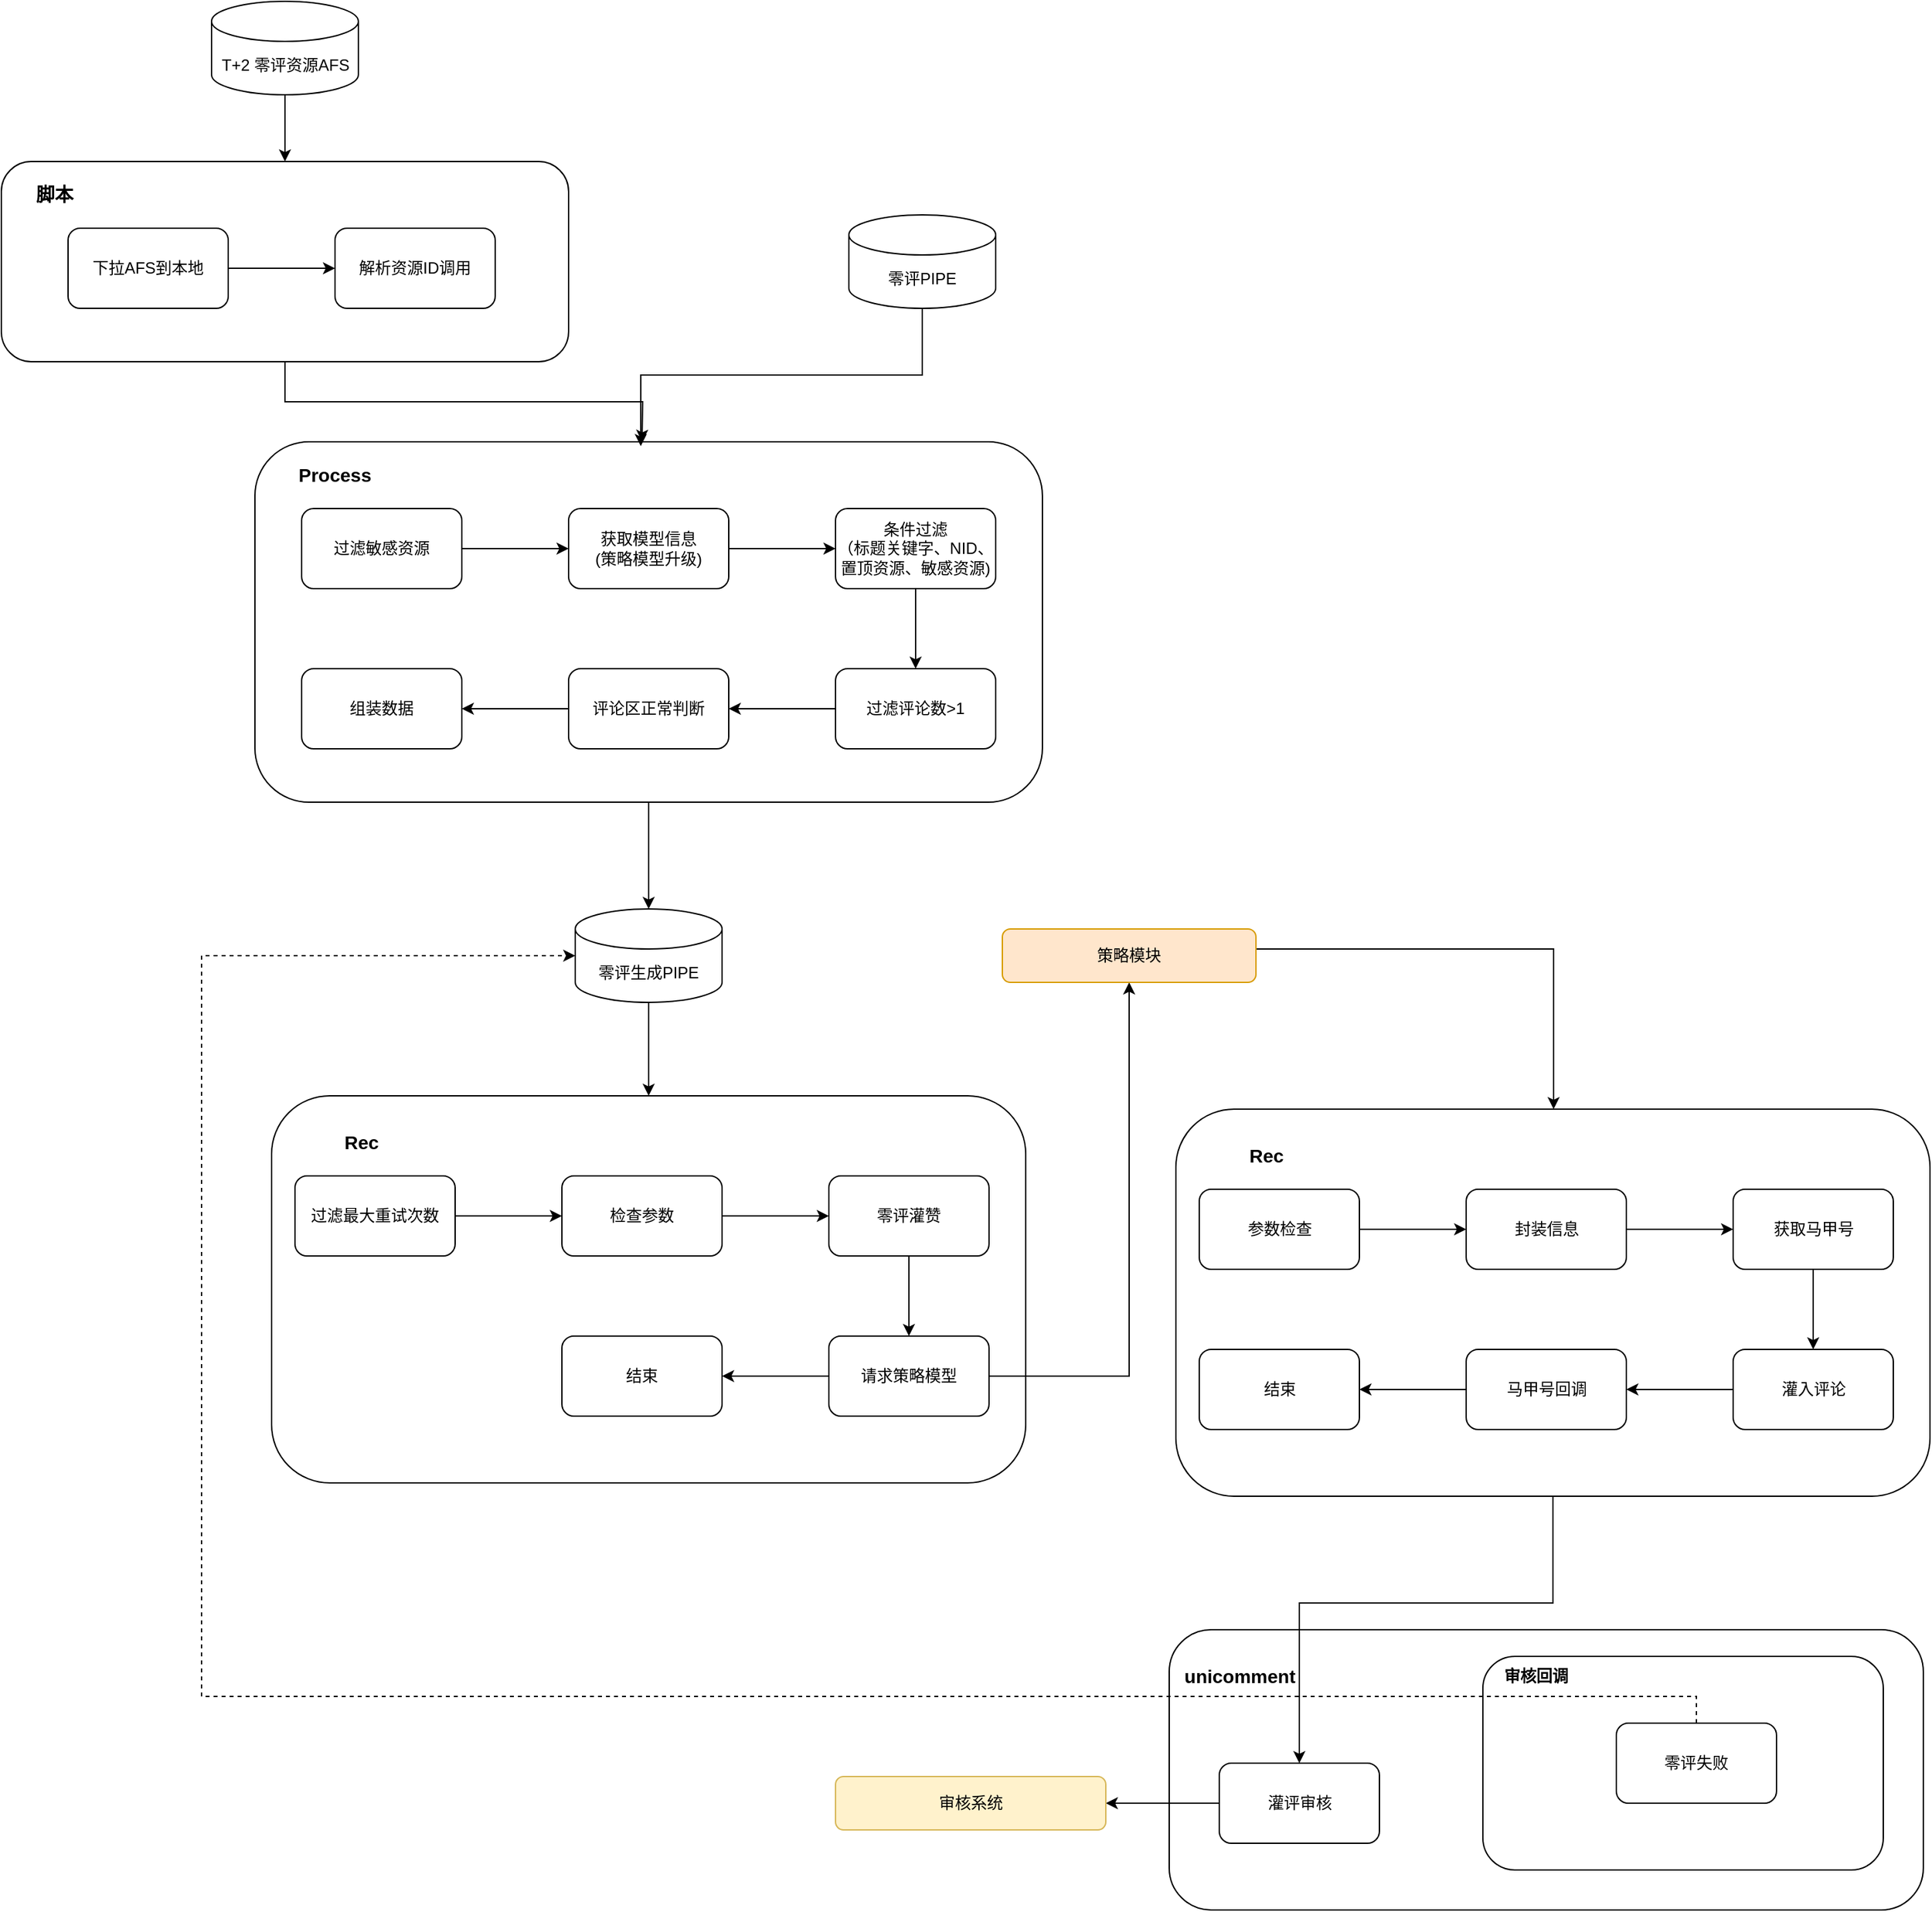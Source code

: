 <mxfile version="28.2.3">
  <diagram id="prtHgNgQTEPvFCAcTncT" name="Page-1">
    <mxGraphModel dx="946" dy="1779" grid="1" gridSize="10" guides="1" tooltips="1" connect="1" arrows="1" fold="1" page="1" pageScale="1" pageWidth="827" pageHeight="1169" math="0" shadow="0">
      <root>
        <mxCell id="0" />
        <mxCell id="1" parent="0" />
        <mxCell id="j_qm16xbXS9vsEX-Bplc-62" value="" style="rounded=1;whiteSpace=wrap;html=1;" vertex="1" parent="1">
          <mxGeometry x="1395" y="960" width="565" height="210" as="geometry" />
        </mxCell>
        <mxCell id="j_qm16xbXS9vsEX-Bplc-20" style="edgeStyle=orthogonalEdgeStyle;rounded=0;orthogonalLoop=1;jettySize=auto;html=1;" edge="1" parent="1" source="j_qm16xbXS9vsEX-Bplc-2" target="j_qm16xbXS9vsEX-Bplc-19">
          <mxGeometry relative="1" as="geometry" />
        </mxCell>
        <mxCell id="j_qm16xbXS9vsEX-Bplc-2" value="" style="rounded=1;whiteSpace=wrap;html=1;" vertex="1" parent="1">
          <mxGeometry x="710" y="70" width="590" height="270" as="geometry" />
        </mxCell>
        <mxCell id="j_qm16xbXS9vsEX-Bplc-6" style="edgeStyle=orthogonalEdgeStyle;rounded=0;orthogonalLoop=1;jettySize=auto;html=1;entryX=0.49;entryY=0.012;entryDx=0;entryDy=0;entryPerimeter=0;" edge="1" parent="1" source="j_qm16xbXS9vsEX-Bplc-3" target="j_qm16xbXS9vsEX-Bplc-2">
          <mxGeometry relative="1" as="geometry" />
        </mxCell>
        <mxCell id="j_qm16xbXS9vsEX-Bplc-3" value="零评PIPE" style="shape=cylinder3;whiteSpace=wrap;html=1;boundedLbl=1;backgroundOutline=1;size=15;" vertex="1" parent="1">
          <mxGeometry x="1155" y="-100" width="110" height="70" as="geometry" />
        </mxCell>
        <mxCell id="j_qm16xbXS9vsEX-Bplc-9" value="" style="edgeStyle=orthogonalEdgeStyle;rounded=0;orthogonalLoop=1;jettySize=auto;html=1;" edge="1" parent="1" source="j_qm16xbXS9vsEX-Bplc-5" target="j_qm16xbXS9vsEX-Bplc-8">
          <mxGeometry relative="1" as="geometry" />
        </mxCell>
        <mxCell id="j_qm16xbXS9vsEX-Bplc-5" value="过滤敏感资源" style="rounded=1;whiteSpace=wrap;html=1;" vertex="1" parent="1">
          <mxGeometry x="745" y="120" width="120" height="60" as="geometry" />
        </mxCell>
        <mxCell id="j_qm16xbXS9vsEX-Bplc-7" value="&lt;b&gt;&lt;font style=&quot;font-size: 14px;&quot;&gt;Process&lt;/font&gt;&lt;/b&gt;" style="text;html=1;align=center;verticalAlign=middle;whiteSpace=wrap;rounded=0;" vertex="1" parent="1">
          <mxGeometry x="740" y="80" width="60" height="30" as="geometry" />
        </mxCell>
        <mxCell id="j_qm16xbXS9vsEX-Bplc-11" value="" style="edgeStyle=orthogonalEdgeStyle;rounded=0;orthogonalLoop=1;jettySize=auto;html=1;" edge="1" parent="1" source="j_qm16xbXS9vsEX-Bplc-8" target="j_qm16xbXS9vsEX-Bplc-10">
          <mxGeometry relative="1" as="geometry" />
        </mxCell>
        <mxCell id="j_qm16xbXS9vsEX-Bplc-8" value="获取模型信息&lt;div&gt;(策略模型升级)&lt;/div&gt;" style="rounded=1;whiteSpace=wrap;html=1;" vertex="1" parent="1">
          <mxGeometry x="945" y="120" width="120" height="60" as="geometry" />
        </mxCell>
        <mxCell id="j_qm16xbXS9vsEX-Bplc-13" value="" style="edgeStyle=orthogonalEdgeStyle;rounded=0;orthogonalLoop=1;jettySize=auto;html=1;" edge="1" parent="1" source="j_qm16xbXS9vsEX-Bplc-10" target="j_qm16xbXS9vsEX-Bplc-12">
          <mxGeometry relative="1" as="geometry" />
        </mxCell>
        <mxCell id="j_qm16xbXS9vsEX-Bplc-10" value="条件过滤&lt;div&gt;（标题关键字、NID、置顶资源、敏感资源)&lt;/div&gt;" style="rounded=1;whiteSpace=wrap;html=1;" vertex="1" parent="1">
          <mxGeometry x="1145" y="120" width="120" height="60" as="geometry" />
        </mxCell>
        <mxCell id="j_qm16xbXS9vsEX-Bplc-15" value="" style="edgeStyle=orthogonalEdgeStyle;rounded=0;orthogonalLoop=1;jettySize=auto;html=1;" edge="1" parent="1" source="j_qm16xbXS9vsEX-Bplc-12" target="j_qm16xbXS9vsEX-Bplc-14">
          <mxGeometry relative="1" as="geometry" />
        </mxCell>
        <mxCell id="j_qm16xbXS9vsEX-Bplc-12" value="过滤评论数&amp;gt;1" style="rounded=1;whiteSpace=wrap;html=1;" vertex="1" parent="1">
          <mxGeometry x="1145" y="240" width="120" height="60" as="geometry" />
        </mxCell>
        <mxCell id="j_qm16xbXS9vsEX-Bplc-17" value="" style="edgeStyle=orthogonalEdgeStyle;rounded=0;orthogonalLoop=1;jettySize=auto;html=1;" edge="1" parent="1" source="j_qm16xbXS9vsEX-Bplc-14" target="j_qm16xbXS9vsEX-Bplc-16">
          <mxGeometry relative="1" as="geometry" />
        </mxCell>
        <mxCell id="j_qm16xbXS9vsEX-Bplc-14" value="评论区正常判断" style="rounded=1;whiteSpace=wrap;html=1;" vertex="1" parent="1">
          <mxGeometry x="945" y="240" width="120" height="60" as="geometry" />
        </mxCell>
        <mxCell id="j_qm16xbXS9vsEX-Bplc-16" value="组装数据" style="rounded=1;whiteSpace=wrap;html=1;" vertex="1" parent="1">
          <mxGeometry x="745" y="240" width="120" height="60" as="geometry" />
        </mxCell>
        <mxCell id="j_qm16xbXS9vsEX-Bplc-45" style="edgeStyle=orthogonalEdgeStyle;rounded=0;orthogonalLoop=1;jettySize=auto;html=1;entryX=0.5;entryY=0;entryDx=0;entryDy=0;" edge="1" parent="1" source="j_qm16xbXS9vsEX-Bplc-19" target="j_qm16xbXS9vsEX-Bplc-32">
          <mxGeometry relative="1" as="geometry" />
        </mxCell>
        <mxCell id="j_qm16xbXS9vsEX-Bplc-19" value="零评生成PIPE" style="shape=cylinder3;whiteSpace=wrap;html=1;boundedLbl=1;backgroundOutline=1;size=15;" vertex="1" parent="1">
          <mxGeometry x="950" y="420" width="110" height="70" as="geometry" />
        </mxCell>
        <mxCell id="j_qm16xbXS9vsEX-Bplc-31" style="edgeStyle=orthogonalEdgeStyle;rounded=0;orthogonalLoop=1;jettySize=auto;html=1;" edge="1" parent="1" source="j_qm16xbXS9vsEX-Bplc-22" target="j_qm16xbXS9vsEX-Bplc-23">
          <mxGeometry relative="1" as="geometry" />
        </mxCell>
        <mxCell id="j_qm16xbXS9vsEX-Bplc-22" value="T+2 零评资源AFS" style="shape=cylinder3;whiteSpace=wrap;html=1;boundedLbl=1;backgroundOutline=1;size=15;" vertex="1" parent="1">
          <mxGeometry x="677.5" y="-260" width="110" height="70" as="geometry" />
        </mxCell>
        <mxCell id="j_qm16xbXS9vsEX-Bplc-28" style="edgeStyle=orthogonalEdgeStyle;rounded=0;orthogonalLoop=1;jettySize=auto;html=1;exitX=0.5;exitY=1;exitDx=0;exitDy=0;" edge="1" parent="1" source="j_qm16xbXS9vsEX-Bplc-23">
          <mxGeometry relative="1" as="geometry">
            <mxPoint x="1000" y="70" as="targetPoint" />
          </mxGeometry>
        </mxCell>
        <mxCell id="j_qm16xbXS9vsEX-Bplc-23" value="" style="rounded=1;whiteSpace=wrap;html=1;" vertex="1" parent="1">
          <mxGeometry x="520" y="-140" width="425" height="150" as="geometry" />
        </mxCell>
        <mxCell id="j_qm16xbXS9vsEX-Bplc-24" value="&lt;b&gt;&lt;font style=&quot;font-size: 14px;&quot;&gt;脚本&lt;/font&gt;&lt;/b&gt;" style="text;html=1;align=center;verticalAlign=middle;whiteSpace=wrap;rounded=0;" vertex="1" parent="1">
          <mxGeometry x="530" y="-130" width="60" height="30" as="geometry" />
        </mxCell>
        <mxCell id="j_qm16xbXS9vsEX-Bplc-27" value="" style="edgeStyle=orthogonalEdgeStyle;rounded=0;orthogonalLoop=1;jettySize=auto;html=1;" edge="1" parent="1" source="j_qm16xbXS9vsEX-Bplc-25" target="j_qm16xbXS9vsEX-Bplc-26">
          <mxGeometry relative="1" as="geometry" />
        </mxCell>
        <mxCell id="j_qm16xbXS9vsEX-Bplc-25" value="下拉AFS到本地" style="rounded=1;whiteSpace=wrap;html=1;" vertex="1" parent="1">
          <mxGeometry x="570" y="-90" width="120" height="60" as="geometry" />
        </mxCell>
        <mxCell id="j_qm16xbXS9vsEX-Bplc-26" value="解析资源ID调用" style="rounded=1;whiteSpace=wrap;html=1;" vertex="1" parent="1">
          <mxGeometry x="770" y="-90" width="120" height="60" as="geometry" />
        </mxCell>
        <mxCell id="j_qm16xbXS9vsEX-Bplc-32" value="" style="rounded=1;whiteSpace=wrap;html=1;" vertex="1" parent="1">
          <mxGeometry x="722.5" y="560" width="565" height="290" as="geometry" />
        </mxCell>
        <mxCell id="j_qm16xbXS9vsEX-Bplc-33" value="" style="edgeStyle=orthogonalEdgeStyle;rounded=0;orthogonalLoop=1;jettySize=auto;html=1;" edge="1" parent="1" source="j_qm16xbXS9vsEX-Bplc-34" target="j_qm16xbXS9vsEX-Bplc-37">
          <mxGeometry relative="1" as="geometry" />
        </mxCell>
        <mxCell id="j_qm16xbXS9vsEX-Bplc-34" value="过滤最大重试次数" style="rounded=1;whiteSpace=wrap;html=1;" vertex="1" parent="1">
          <mxGeometry x="740" y="620" width="120" height="60" as="geometry" />
        </mxCell>
        <mxCell id="j_qm16xbXS9vsEX-Bplc-35" value="&lt;span style=&quot;font-size: 14px;&quot;&gt;&lt;b&gt;Rec&lt;/b&gt;&lt;/span&gt;" style="text;html=1;align=center;verticalAlign=middle;whiteSpace=wrap;rounded=0;" vertex="1" parent="1">
          <mxGeometry x="760" y="580" width="60" height="30" as="geometry" />
        </mxCell>
        <mxCell id="j_qm16xbXS9vsEX-Bplc-36" value="" style="edgeStyle=orthogonalEdgeStyle;rounded=0;orthogonalLoop=1;jettySize=auto;html=1;" edge="1" parent="1" source="j_qm16xbXS9vsEX-Bplc-37" target="j_qm16xbXS9vsEX-Bplc-39">
          <mxGeometry relative="1" as="geometry" />
        </mxCell>
        <mxCell id="j_qm16xbXS9vsEX-Bplc-37" value="检查参数" style="rounded=1;whiteSpace=wrap;html=1;" vertex="1" parent="1">
          <mxGeometry x="940" y="620" width="120" height="60" as="geometry" />
        </mxCell>
        <mxCell id="j_qm16xbXS9vsEX-Bplc-38" value="" style="edgeStyle=orthogonalEdgeStyle;rounded=0;orthogonalLoop=1;jettySize=auto;html=1;" edge="1" parent="1" source="j_qm16xbXS9vsEX-Bplc-39" target="j_qm16xbXS9vsEX-Bplc-41">
          <mxGeometry relative="1" as="geometry" />
        </mxCell>
        <mxCell id="j_qm16xbXS9vsEX-Bplc-39" value="零评灌赞" style="rounded=1;whiteSpace=wrap;html=1;" vertex="1" parent="1">
          <mxGeometry x="1140" y="620" width="120" height="60" as="geometry" />
        </mxCell>
        <mxCell id="j_qm16xbXS9vsEX-Bplc-40" value="" style="edgeStyle=orthogonalEdgeStyle;rounded=0;orthogonalLoop=1;jettySize=auto;html=1;" edge="1" parent="1" source="j_qm16xbXS9vsEX-Bplc-41" target="j_qm16xbXS9vsEX-Bplc-43">
          <mxGeometry relative="1" as="geometry" />
        </mxCell>
        <mxCell id="j_qm16xbXS9vsEX-Bplc-46" style="edgeStyle=orthogonalEdgeStyle;rounded=0;orthogonalLoop=1;jettySize=auto;html=1;" edge="1" parent="1" source="j_qm16xbXS9vsEX-Bplc-41" target="j_qm16xbXS9vsEX-Bplc-47">
          <mxGeometry relative="1" as="geometry">
            <mxPoint x="1320" y="470" as="targetPoint" />
          </mxGeometry>
        </mxCell>
        <mxCell id="j_qm16xbXS9vsEX-Bplc-41" value="请求策略模型" style="rounded=1;whiteSpace=wrap;html=1;" vertex="1" parent="1">
          <mxGeometry x="1140" y="740" width="120" height="60" as="geometry" />
        </mxCell>
        <mxCell id="j_qm16xbXS9vsEX-Bplc-43" value="结束" style="rounded=1;whiteSpace=wrap;html=1;" vertex="1" parent="1">
          <mxGeometry x="940" y="740" width="120" height="60" as="geometry" />
        </mxCell>
        <mxCell id="j_qm16xbXS9vsEX-Bplc-61" style="edgeStyle=orthogonalEdgeStyle;rounded=0;orthogonalLoop=1;jettySize=auto;html=1;" edge="1" parent="1" source="j_qm16xbXS9vsEX-Bplc-47" target="j_qm16xbXS9vsEX-Bplc-48">
          <mxGeometry relative="1" as="geometry">
            <Array as="points">
              <mxPoint x="1683" y="450" />
            </Array>
          </mxGeometry>
        </mxCell>
        <mxCell id="j_qm16xbXS9vsEX-Bplc-47" value="策略模块" style="rounded=1;whiteSpace=wrap;html=1;fillColor=#ffe6cc;strokeColor=#d79b00;" vertex="1" parent="1">
          <mxGeometry x="1270" y="435" width="190" height="40" as="geometry" />
        </mxCell>
        <mxCell id="j_qm16xbXS9vsEX-Bplc-74" style="edgeStyle=orthogonalEdgeStyle;rounded=0;orthogonalLoop=1;jettySize=auto;html=1;entryX=0.5;entryY=0;entryDx=0;entryDy=0;" edge="1" parent="1" source="j_qm16xbXS9vsEX-Bplc-48" target="j_qm16xbXS9vsEX-Bplc-73">
          <mxGeometry relative="1" as="geometry">
            <Array as="points">
              <mxPoint x="1683" y="940" />
              <mxPoint x="1493" y="940" />
            </Array>
          </mxGeometry>
        </mxCell>
        <mxCell id="j_qm16xbXS9vsEX-Bplc-48" value="" style="rounded=1;whiteSpace=wrap;html=1;" vertex="1" parent="1">
          <mxGeometry x="1400" y="570" width="565" height="290" as="geometry" />
        </mxCell>
        <mxCell id="j_qm16xbXS9vsEX-Bplc-49" value="" style="edgeStyle=orthogonalEdgeStyle;rounded=0;orthogonalLoop=1;jettySize=auto;html=1;" edge="1" parent="1" source="j_qm16xbXS9vsEX-Bplc-50" target="j_qm16xbXS9vsEX-Bplc-53">
          <mxGeometry relative="1" as="geometry" />
        </mxCell>
        <mxCell id="j_qm16xbXS9vsEX-Bplc-50" value="参数检查" style="rounded=1;whiteSpace=wrap;html=1;" vertex="1" parent="1">
          <mxGeometry x="1417.5" y="630" width="120" height="60" as="geometry" />
        </mxCell>
        <mxCell id="j_qm16xbXS9vsEX-Bplc-51" value="&lt;span style=&quot;font-size: 14px;&quot;&gt;&lt;b&gt;Rec&lt;/b&gt;&lt;/span&gt;" style="text;html=1;align=center;verticalAlign=middle;whiteSpace=wrap;rounded=0;" vertex="1" parent="1">
          <mxGeometry x="1437.5" y="590" width="60" height="30" as="geometry" />
        </mxCell>
        <mxCell id="j_qm16xbXS9vsEX-Bplc-52" value="" style="edgeStyle=orthogonalEdgeStyle;rounded=0;orthogonalLoop=1;jettySize=auto;html=1;" edge="1" parent="1" source="j_qm16xbXS9vsEX-Bplc-53" target="j_qm16xbXS9vsEX-Bplc-55">
          <mxGeometry relative="1" as="geometry" />
        </mxCell>
        <mxCell id="j_qm16xbXS9vsEX-Bplc-53" value="封装信息" style="rounded=1;whiteSpace=wrap;html=1;" vertex="1" parent="1">
          <mxGeometry x="1617.5" y="630" width="120" height="60" as="geometry" />
        </mxCell>
        <mxCell id="j_qm16xbXS9vsEX-Bplc-54" value="" style="edgeStyle=orthogonalEdgeStyle;rounded=0;orthogonalLoop=1;jettySize=auto;html=1;" edge="1" parent="1" source="j_qm16xbXS9vsEX-Bplc-55" target="j_qm16xbXS9vsEX-Bplc-57">
          <mxGeometry relative="1" as="geometry" />
        </mxCell>
        <mxCell id="j_qm16xbXS9vsEX-Bplc-55" value="获取马甲号" style="rounded=1;whiteSpace=wrap;html=1;" vertex="1" parent="1">
          <mxGeometry x="1817.5" y="630" width="120" height="60" as="geometry" />
        </mxCell>
        <mxCell id="j_qm16xbXS9vsEX-Bplc-56" value="" style="edgeStyle=orthogonalEdgeStyle;rounded=0;orthogonalLoop=1;jettySize=auto;html=1;" edge="1" parent="1" source="j_qm16xbXS9vsEX-Bplc-57" target="j_qm16xbXS9vsEX-Bplc-58">
          <mxGeometry relative="1" as="geometry" />
        </mxCell>
        <mxCell id="j_qm16xbXS9vsEX-Bplc-57" value="灌入评论" style="rounded=1;whiteSpace=wrap;html=1;" vertex="1" parent="1">
          <mxGeometry x="1817.5" y="750" width="120" height="60" as="geometry" />
        </mxCell>
        <mxCell id="j_qm16xbXS9vsEX-Bplc-60" value="" style="edgeStyle=orthogonalEdgeStyle;rounded=0;orthogonalLoop=1;jettySize=auto;html=1;" edge="1" parent="1" source="j_qm16xbXS9vsEX-Bplc-58" target="j_qm16xbXS9vsEX-Bplc-59">
          <mxGeometry relative="1" as="geometry" />
        </mxCell>
        <mxCell id="j_qm16xbXS9vsEX-Bplc-58" value="马甲号回调" style="rounded=1;whiteSpace=wrap;html=1;" vertex="1" parent="1">
          <mxGeometry x="1617.5" y="750" width="120" height="60" as="geometry" />
        </mxCell>
        <mxCell id="j_qm16xbXS9vsEX-Bplc-59" value="结束" style="rounded=1;whiteSpace=wrap;html=1;" vertex="1" parent="1">
          <mxGeometry x="1417.5" y="750" width="120" height="60" as="geometry" />
        </mxCell>
        <mxCell id="j_qm16xbXS9vsEX-Bplc-65" value="&lt;span style=&quot;font-size: 14px;&quot;&gt;&lt;b&gt;unicomment&lt;/b&gt;&lt;/span&gt;" style="text;html=1;align=center;verticalAlign=middle;whiteSpace=wrap;rounded=0;" vertex="1" parent="1">
          <mxGeometry x="1417.5" y="980" width="60" height="30" as="geometry" />
        </mxCell>
        <mxCell id="j_qm16xbXS9vsEX-Bplc-76" value="" style="edgeStyle=orthogonalEdgeStyle;rounded=0;orthogonalLoop=1;jettySize=auto;html=1;" edge="1" parent="1" source="j_qm16xbXS9vsEX-Bplc-73" target="j_qm16xbXS9vsEX-Bplc-75">
          <mxGeometry relative="1" as="geometry" />
        </mxCell>
        <mxCell id="j_qm16xbXS9vsEX-Bplc-73" value="灌评审核" style="rounded=1;whiteSpace=wrap;html=1;" vertex="1" parent="1">
          <mxGeometry x="1432.5" y="1060" width="120" height="60" as="geometry" />
        </mxCell>
        <mxCell id="j_qm16xbXS9vsEX-Bplc-75" value="审核系统" style="whiteSpace=wrap;html=1;rounded=1;fillColor=#fff2cc;strokeColor=#d6b656;" vertex="1" parent="1">
          <mxGeometry x="1145" y="1070" width="202.5" height="40" as="geometry" />
        </mxCell>
        <mxCell id="j_qm16xbXS9vsEX-Bplc-77" value="" style="rounded=1;whiteSpace=wrap;html=1;" vertex="1" parent="1">
          <mxGeometry x="1630" y="980" width="300" height="160" as="geometry" />
        </mxCell>
        <mxCell id="j_qm16xbXS9vsEX-Bplc-78" value="&lt;b style=&quot;&quot;&gt;&lt;font&gt;审核回调&lt;/font&gt;&lt;/b&gt;" style="text;html=1;align=center;verticalAlign=middle;whiteSpace=wrap;rounded=0;" vertex="1" parent="1">
          <mxGeometry x="1640" y="980" width="60" height="30" as="geometry" />
        </mxCell>
        <mxCell id="j_qm16xbXS9vsEX-Bplc-79" value="零评失败" style="rounded=1;whiteSpace=wrap;html=1;" vertex="1" parent="1">
          <mxGeometry x="1730" y="1030" width="120" height="60" as="geometry" />
        </mxCell>
        <mxCell id="j_qm16xbXS9vsEX-Bplc-80" style="edgeStyle=orthogonalEdgeStyle;rounded=0;orthogonalLoop=1;jettySize=auto;html=1;entryX=0;entryY=0.5;entryDx=0;entryDy=0;entryPerimeter=0;dashed=1;" edge="1" parent="1" source="j_qm16xbXS9vsEX-Bplc-79" target="j_qm16xbXS9vsEX-Bplc-19">
          <mxGeometry relative="1" as="geometry">
            <Array as="points">
              <mxPoint x="1790" y="1010" />
              <mxPoint x="670" y="1010" />
              <mxPoint x="670" y="455" />
            </Array>
          </mxGeometry>
        </mxCell>
      </root>
    </mxGraphModel>
  </diagram>
</mxfile>
